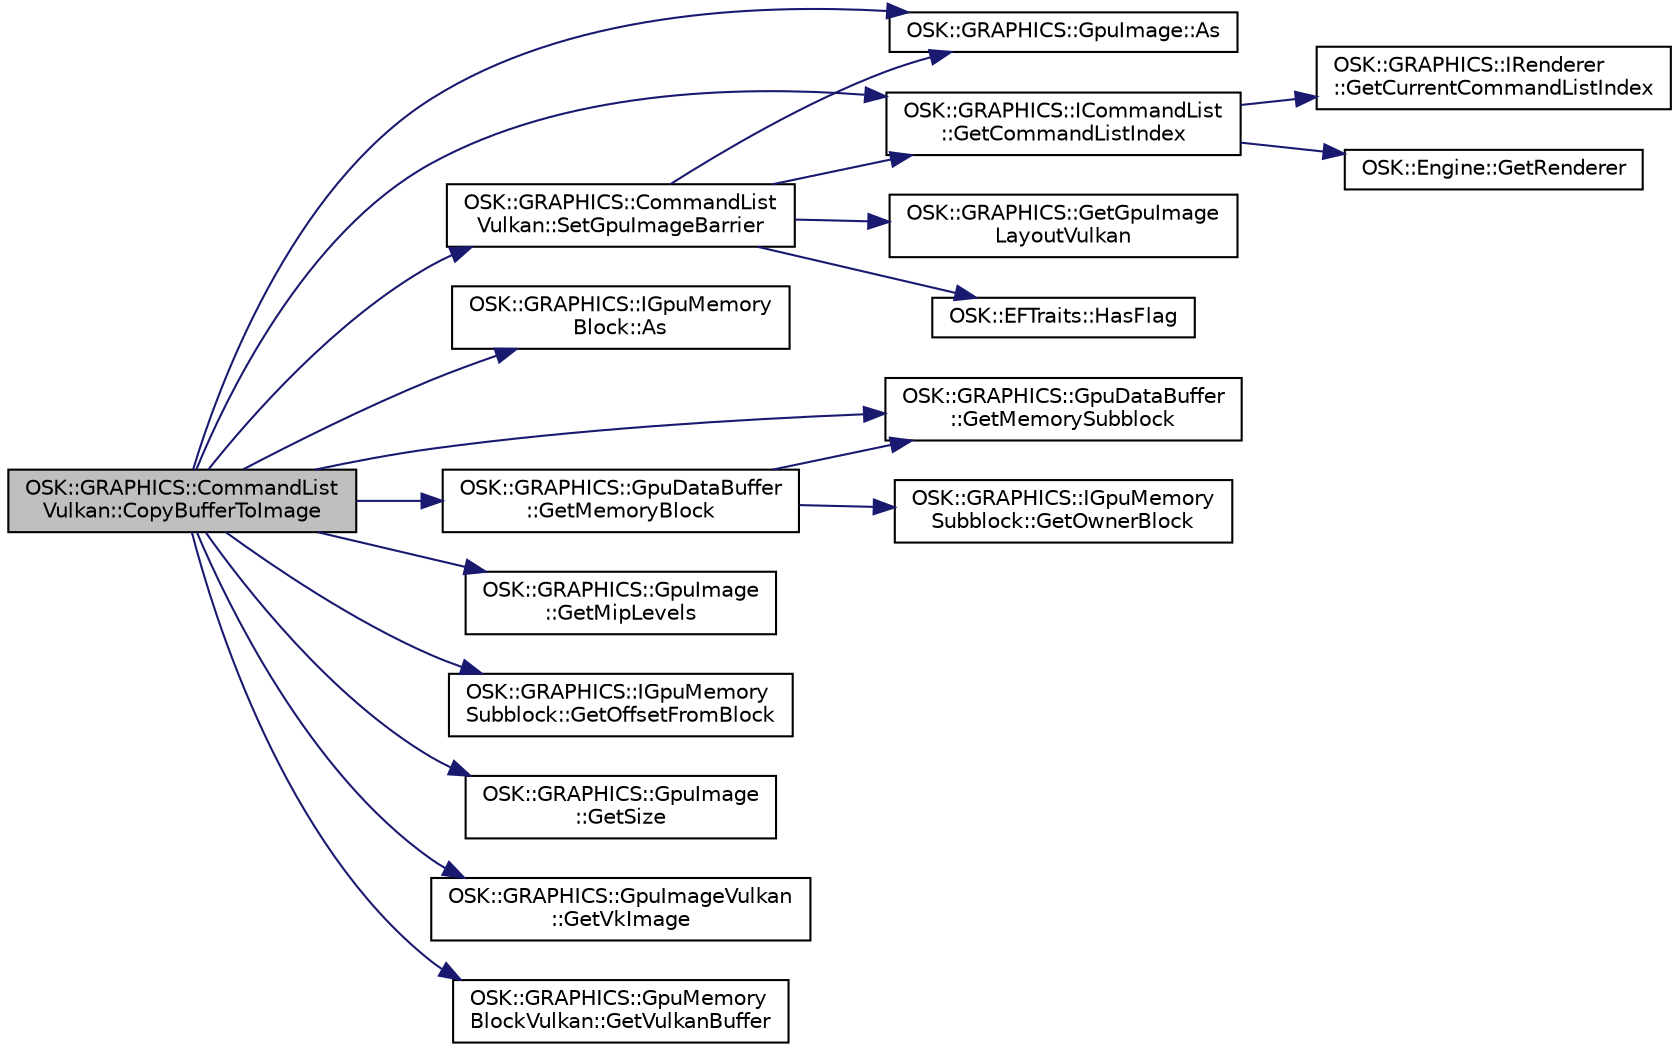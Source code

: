 digraph "OSK::GRAPHICS::CommandListVulkan::CopyBufferToImage"
{
 // LATEX_PDF_SIZE
  edge [fontname="Helvetica",fontsize="10",labelfontname="Helvetica",labelfontsize="10"];
  node [fontname="Helvetica",fontsize="10",shape=record];
  rankdir="LR";
  Node1 [label="OSK::GRAPHICS::CommandList\lVulkan::CopyBufferToImage",height=0.2,width=0.4,color="black", fillcolor="grey75", style="filled", fontcolor="black",tooltip="Copia la imagen guardada en un buffer a una imagen en la GPU. Para poder subir una imagen a la GPU,..."];
  Node1 -> Node2 [color="midnightblue",fontsize="10",style="solid"];
  Node2 [label="OSK::GRAPHICS::GpuImage::As",height=0.2,width=0.4,color="black", fillcolor="white", style="filled",URL="$class_o_s_k_1_1_g_r_a_p_h_i_c_s_1_1_gpu_image.html#a6bc3268b57ede5f9f0541b20d12dfea0",tooltip=" "];
  Node1 -> Node3 [color="midnightblue",fontsize="10",style="solid"];
  Node3 [label="OSK::GRAPHICS::IGpuMemory\lBlock::As",height=0.2,width=0.4,color="black", fillcolor="white", style="filled",URL="$class_o_s_k_1_1_g_r_a_p_h_i_c_s_1_1_i_gpu_memory_block.html#a91118fa3b6e9b9bc8964bd4a71ab6233",tooltip=" "];
  Node1 -> Node4 [color="midnightblue",fontsize="10",style="solid"];
  Node4 [label="OSK::GRAPHICS::ICommandList\l::GetCommandListIndex",height=0.2,width=0.4,color="black", fillcolor="white", style="filled",URL="$class_o_s_k_1_1_g_r_a_p_h_i_c_s_1_1_i_command_list.html#a2737fdfdca1c275d18f54cbb326dbc0d",tooltip=" "];
  Node4 -> Node5 [color="midnightblue",fontsize="10",style="solid"];
  Node5 [label="OSK::GRAPHICS::IRenderer\l::GetCurrentCommandListIndex",height=0.2,width=0.4,color="black", fillcolor="white", style="filled",URL="$class_o_s_k_1_1_g_r_a_p_h_i_c_s_1_1_i_renderer.html#a4a779e3af14025ec16d8a0c0a6cf0fe5",tooltip=" "];
  Node4 -> Node6 [color="midnightblue",fontsize="10",style="solid"];
  Node6 [label="OSK::Engine::GetRenderer",height=0.2,width=0.4,color="black", fillcolor="white", style="filled",URL="$class_o_s_k_1_1_engine.html#a019c5397d042224c134b7fd22c739d00",tooltip=" "];
  Node1 -> Node7 [color="midnightblue",fontsize="10",style="solid"];
  Node7 [label="OSK::GRAPHICS::GpuDataBuffer\l::GetMemoryBlock",height=0.2,width=0.4,color="black", fillcolor="white", style="filled",URL="$class_o_s_k_1_1_g_r_a_p_h_i_c_s_1_1_gpu_data_buffer.html#a43f298eb4cdf029351a103d159c4abf8",tooltip=" "];
  Node7 -> Node8 [color="midnightblue",fontsize="10",style="solid"];
  Node8 [label="OSK::GRAPHICS::GpuDataBuffer\l::GetMemorySubblock",height=0.2,width=0.4,color="black", fillcolor="white", style="filled",URL="$class_o_s_k_1_1_g_r_a_p_h_i_c_s_1_1_gpu_data_buffer.html#a0e688b372c65d28e21d562528355a08d",tooltip=" "];
  Node7 -> Node9 [color="midnightblue",fontsize="10",style="solid"];
  Node9 [label="OSK::GRAPHICS::IGpuMemory\lSubblock::GetOwnerBlock",height=0.2,width=0.4,color="black", fillcolor="white", style="filled",URL="$class_o_s_k_1_1_g_r_a_p_h_i_c_s_1_1_i_gpu_memory_subblock.html#aa93fb9b1213377fa3e4187569872671e",tooltip=" "];
  Node1 -> Node8 [color="midnightblue",fontsize="10",style="solid"];
  Node1 -> Node10 [color="midnightblue",fontsize="10",style="solid"];
  Node10 [label="OSK::GRAPHICS::GpuImage\l::GetMipLevels",height=0.2,width=0.4,color="black", fillcolor="white", style="filled",URL="$class_o_s_k_1_1_g_r_a_p_h_i_c_s_1_1_gpu_image.html#aa0220799f28ec1c45c888926243867e9",tooltip="Devuelve el número máximo de miplevels de esta imagen."];
  Node1 -> Node11 [color="midnightblue",fontsize="10",style="solid"];
  Node11 [label="OSK::GRAPHICS::IGpuMemory\lSubblock::GetOffsetFromBlock",height=0.2,width=0.4,color="black", fillcolor="white", style="filled",URL="$class_o_s_k_1_1_g_r_a_p_h_i_c_s_1_1_i_gpu_memory_subblock.html#aaa35c7cacfe1d64bebe648bd0f34791c",tooltip=" "];
  Node1 -> Node12 [color="midnightblue",fontsize="10",style="solid"];
  Node12 [label="OSK::GRAPHICS::GpuImage\l::GetSize",height=0.2,width=0.4,color="black", fillcolor="white", style="filled",URL="$class_o_s_k_1_1_g_r_a_p_h_i_c_s_1_1_gpu_image.html#a244ebc8ce3ae3095698ea0c3eaba58fc",tooltip=" "];
  Node1 -> Node13 [color="midnightblue",fontsize="10",style="solid"];
  Node13 [label="OSK::GRAPHICS::GpuImageVulkan\l::GetVkImage",height=0.2,width=0.4,color="black", fillcolor="white", style="filled",URL="$class_o_s_k_1_1_g_r_a_p_h_i_c_s_1_1_gpu_image_vulkan.html#af8d6837c58436089b575b8b96ee9fcba",tooltip=" "];
  Node1 -> Node14 [color="midnightblue",fontsize="10",style="solid"];
  Node14 [label="OSK::GRAPHICS::GpuMemory\lBlockVulkan::GetVulkanBuffer",height=0.2,width=0.4,color="black", fillcolor="white", style="filled",URL="$class_o_s_k_1_1_g_r_a_p_h_i_c_s_1_1_gpu_memory_block_vulkan.html#a5ac0c574eca0bf98d981f01adfdaa66f",tooltip=" "];
  Node1 -> Node15 [color="midnightblue",fontsize="10",style="solid"];
  Node15 [label="OSK::GRAPHICS::CommandList\lVulkan::SetGpuImageBarrier",height=0.2,width=0.4,color="black", fillcolor="white", style="filled",URL="$class_o_s_k_1_1_g_r_a_p_h_i_c_s_1_1_command_list_vulkan.html#a221d2d5bcd64a817d3942bc4097fd948",tooltip="Establece un barrier que sincroniza la ejecución de comandos. Cambia el layout de la imagen."];
  Node15 -> Node2 [color="midnightblue",fontsize="10",style="solid"];
  Node15 -> Node4 [color="midnightblue",fontsize="10",style="solid"];
  Node15 -> Node16 [color="midnightblue",fontsize="10",style="solid"];
  Node16 [label="OSK::GRAPHICS::GetGpuImage\lLayoutVulkan",height=0.2,width=0.4,color="black", fillcolor="white", style="filled",URL="$namespace_o_s_k_1_1_g_r_a_p_h_i_c_s.html#aee2527c482821230e085e377aa731fde",tooltip=" "];
  Node15 -> Node17 [color="midnightblue",fontsize="10",style="solid"];
  Node17 [label="OSK::EFTraits::HasFlag",height=0.2,width=0.4,color="black", fillcolor="white", style="filled",URL="$namespace_o_s_k_1_1_e_f_traits.html#a8b4d083d34df5ab4cc95043f91b5a24c",tooltip="Devuelve true si el enum 'value' tiene la flag 'flag'."];
}
